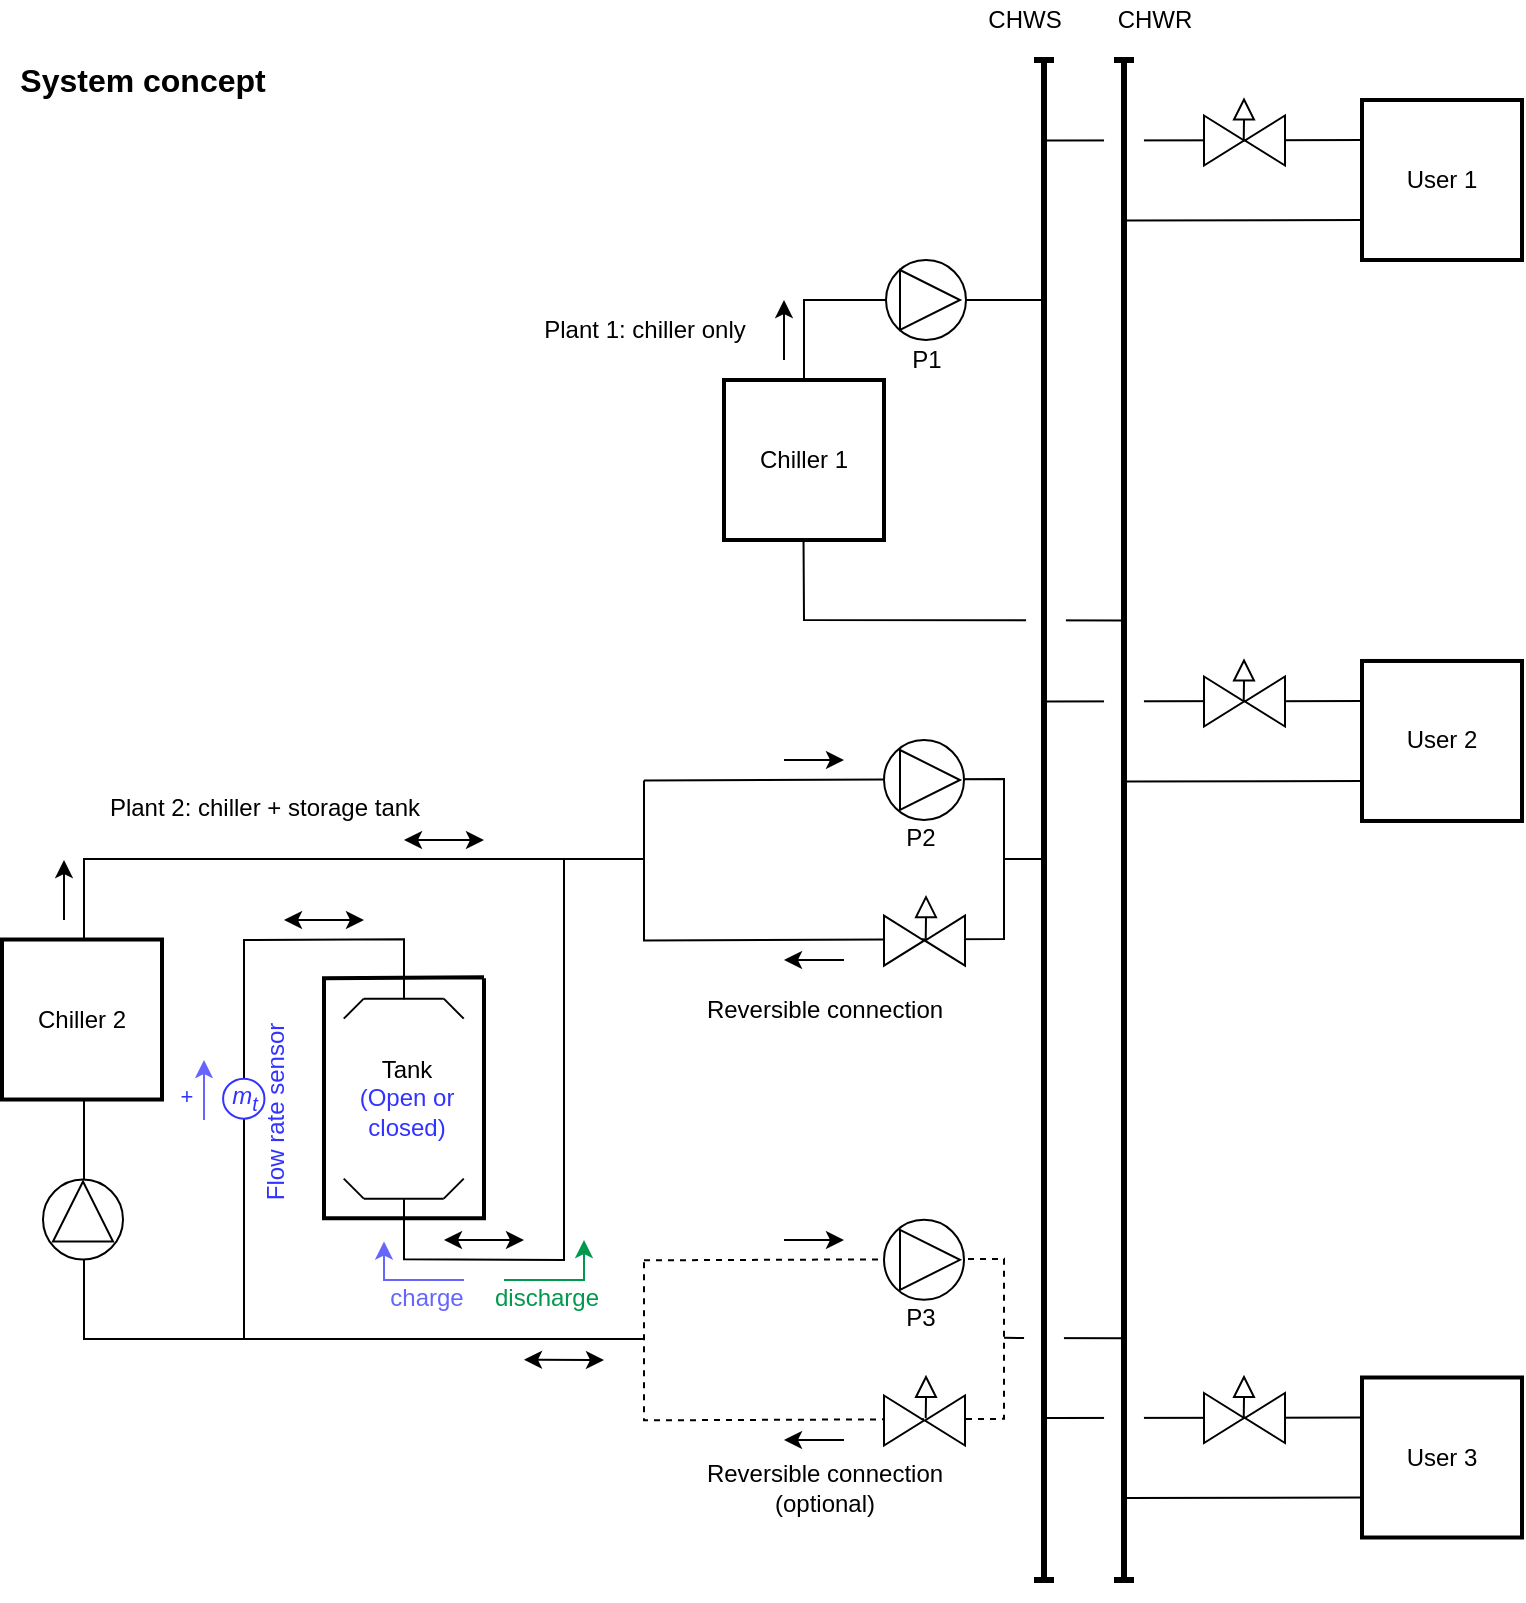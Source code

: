 <mxfile version="20.7.4" type="device"><diagram id="srBAZhQ2KLluDyzof_pd" name="Page-1"><mxGraphModel dx="1306" dy="854" grid="1" gridSize="10" guides="1" tooltips="1" connect="0" arrows="0" fold="1" page="1" pageScale="1" pageWidth="850" pageHeight="1100" math="0" shadow="0"><root><mxCell id="0"/><mxCell id="1" parent="0"/><mxCell id="leOEoYS6S4R7pkkn3L9B-14" value="" style="endArrow=none;html=1;rounded=0;" parent="1" edge="1"><mxGeometry width="50" height="50" relative="1" as="geometry"><mxPoint x="600" y="839.17" as="sourcePoint"/><mxPoint x="540" y="838.92" as="targetPoint"/></mxGeometry></mxCell><mxCell id="BSa8HZMP2vhrRjgxSio9-112" value="" style="endArrow=none;html=1;rounded=0;fontColor=#3333FF;strokeColor=#000000;exitX=0.497;exitY=0.998;exitDx=0;exitDy=0;exitPerimeter=0;" parent="1" source="BSa8HZMP2vhrRjgxSio9-109" edge="1"><mxGeometry width="50" height="50" relative="1" as="geometry"><mxPoint x="80" y="360.49" as="sourcePoint"/><mxPoint x="601" y="480.24" as="targetPoint"/><Array as="points"><mxPoint x="440" y="480"/></Array></mxGeometry></mxCell><mxCell id="o-ke0-PQv606wK6F_omq-90" value="&lt;b&gt;&lt;font style=&quot;font-size: 16px&quot;&gt;System concept&lt;/font&gt;&lt;/b&gt;" style="text;html=1;align=center;verticalAlign=middle;resizable=0;points=[];autosize=1;strokeColor=none;fillColor=none;strokeWidth=1;" parent="1" vertex="1"><mxGeometry x="39" y="200" width="140" height="20" as="geometry"/></mxCell><mxCell id="BSa8HZMP2vhrRjgxSio9-1" value="" style="endArrow=none;html=1;rounded=0;fontSize=16;strokeWidth=1;" parent="1" edge="1"><mxGeometry width="50" height="50" relative="1" as="geometry"><mxPoint x="219.87" y="669.33" as="sourcePoint"/><mxPoint x="259.87" y="669.33" as="targetPoint"/></mxGeometry></mxCell><mxCell id="BSa8HZMP2vhrRjgxSio9-2" value="" style="endArrow=none;html=1;rounded=0;fontSize=16;strokeWidth=1;" parent="1" edge="1"><mxGeometry width="50" height="50" relative="1" as="geometry"><mxPoint x="209.87" y="679.33" as="sourcePoint"/><mxPoint x="219.87" y="669.33" as="targetPoint"/></mxGeometry></mxCell><mxCell id="BSa8HZMP2vhrRjgxSio9-3" value="" style="endArrow=none;html=1;rounded=0;fontSize=16;strokeWidth=1;" parent="1" edge="1"><mxGeometry width="50" height="50" relative="1" as="geometry"><mxPoint x="259.87" y="669.33" as="sourcePoint"/><mxPoint x="259.87" y="669.33" as="targetPoint"/></mxGeometry></mxCell><mxCell id="BSa8HZMP2vhrRjgxSio9-4" value="" style="endArrow=none;html=1;rounded=0;fontSize=16;strokeWidth=1;" parent="1" edge="1"><mxGeometry width="50" height="50" relative="1" as="geometry"><mxPoint x="219.87" y="769.33" as="sourcePoint"/><mxPoint x="259.87" y="769.33" as="targetPoint"/></mxGeometry></mxCell><mxCell id="BSa8HZMP2vhrRjgxSio9-5" value="" style="endArrow=none;html=1;rounded=0;fontSize=16;strokeWidth=1;" parent="1" edge="1"><mxGeometry width="50" height="50" relative="1" as="geometry"><mxPoint x="259.87" y="769.33" as="sourcePoint"/><mxPoint x="269.87" y="759.33" as="targetPoint"/></mxGeometry></mxCell><mxCell id="BSa8HZMP2vhrRjgxSio9-6" value="" style="endArrow=none;html=1;rounded=0;fontSize=16;strokeWidth=1;" parent="1" edge="1"><mxGeometry width="50" height="50" relative="1" as="geometry"><mxPoint x="219.87" y="769.33" as="sourcePoint"/><mxPoint x="209.87" y="759.33" as="targetPoint"/></mxGeometry></mxCell><mxCell id="BSa8HZMP2vhrRjgxSio9-8" value="" style="endArrow=classic;html=1;rounded=0;strokeWidth=1;startArrow=classic;startFill=1;" parent="1" edge="1"><mxGeometry width="50" height="50" relative="1" as="geometry"><mxPoint x="240" y="590" as="sourcePoint"/><mxPoint x="280" y="590" as="targetPoint"/><Array as="points"/></mxGeometry></mxCell><mxCell id="BSa8HZMP2vhrRjgxSio9-11" value="" style="endArrow=none;html=1;rounded=0;" parent="1" edge="1"><mxGeometry width="50" height="50" relative="1" as="geometry"><mxPoint x="320" y="600" as="sourcePoint"/><mxPoint x="240" y="769.66" as="targetPoint"/><Array as="points"><mxPoint x="320" y="800"/><mxPoint x="240" y="799.66"/></Array></mxGeometry></mxCell><mxCell id="BSa8HZMP2vhrRjgxSio9-12" value="" style="endArrow=none;html=1;rounded=0;" parent="1" edge="1"><mxGeometry width="50" height="50" relative="1" as="geometry"><mxPoint x="240" y="669.66" as="sourcePoint"/><mxPoint x="160" y="840" as="targetPoint"/><Array as="points"><mxPoint x="240" y="639.66"/><mxPoint x="160" y="640"/></Array></mxGeometry></mxCell><mxCell id="BSa8HZMP2vhrRjgxSio9-13" value="discharge" style="text;html=1;align=center;verticalAlign=middle;resizable=0;points=[];autosize=1;strokeColor=none;fillColor=none;fontSize=12;fontColor=#00994D;rotation=0;" parent="1" vertex="1"><mxGeometry x="276" y="809.34" width="70" height="20" as="geometry"/></mxCell><mxCell id="BSa8HZMP2vhrRjgxSio9-14" value="" style="endArrow=none;html=1;rounded=0;fontSize=16;strokeWidth=1;" parent="1" edge="1"><mxGeometry width="50" height="50" relative="1" as="geometry"><mxPoint x="269.87" y="679.33" as="sourcePoint"/><mxPoint x="259.87" y="669.33" as="targetPoint"/></mxGeometry></mxCell><mxCell id="BSa8HZMP2vhrRjgxSio9-15" value="Chiller 2" style="rounded=0;whiteSpace=wrap;html=1;strokeWidth=2;" parent="1" vertex="1"><mxGeometry x="39" y="639.76" width="80" height="80" as="geometry"/></mxCell><mxCell id="BSa8HZMP2vhrRjgxSio9-16" value="" style="endArrow=classic;html=1;rounded=0;strokeWidth=1;" parent="1" edge="1"><mxGeometry width="50" height="50" relative="1" as="geometry"><mxPoint x="70" y="630" as="sourcePoint"/><mxPoint x="70" y="600" as="targetPoint"/><Array as="points"/></mxGeometry></mxCell><mxCell id="BSa8HZMP2vhrRjgxSio9-17" value="" style="endArrow=none;html=1;rounded=0;" parent="1" edge="1"><mxGeometry width="50" height="50" relative="1" as="geometry"><mxPoint x="360" y="599.51" as="sourcePoint"/><mxPoint x="80" y="639.51" as="targetPoint"/><Array as="points"><mxPoint x="80" y="599.51"/></Array></mxGeometry></mxCell><mxCell id="BSa8HZMP2vhrRjgxSio9-18" value="" style="endArrow=none;html=1;rounded=0;fontColor=#3333FF;strokeColor=#000000;" parent="1" edge="1"><mxGeometry width="50" height="50" relative="1" as="geometry"><mxPoint x="80" y="719.51" as="sourcePoint"/><mxPoint x="360" y="839.51" as="targetPoint"/><Array as="points"><mxPoint x="80" y="839.51"/></Array></mxGeometry></mxCell><mxCell id="BSa8HZMP2vhrRjgxSio9-19" value="" style="ellipse;whiteSpace=wrap;html=1;fontSize=16;strokeWidth=1;" parent="1" vertex="1"><mxGeometry x="59.5" y="759.76" width="40" height="40" as="geometry"/></mxCell><mxCell id="BSa8HZMP2vhrRjgxSio9-20" value="" style="triangle;whiteSpace=wrap;html=1;fontSize=16;strokeWidth=1;rotation=-90;" parent="1" vertex="1"><mxGeometry x="64.5" y="760.76" width="30" height="30" as="geometry"/></mxCell><mxCell id="BSa8HZMP2vhrRjgxSio9-24" value="" style="endArrow=none;html=1;rounded=0;strokeWidth=2;" parent="1" edge="1"><mxGeometry width="50" height="50" relative="1" as="geometry"><mxPoint x="280" y="659.09" as="sourcePoint"/><mxPoint x="280" y="658.66" as="targetPoint"/><Array as="points"><mxPoint x="280" y="779.09"/><mxPoint x="200" y="779.09"/><mxPoint x="200" y="659.09"/></Array></mxGeometry></mxCell><mxCell id="BSa8HZMP2vhrRjgxSio9-25" value="Tank&lt;br&gt;&lt;font color=&quot;#3333ff&quot;&gt;(Open or&lt;br&gt;closed)&lt;/font&gt;" style="text;html=1;align=center;verticalAlign=middle;resizable=0;points=[];autosize=1;strokeColor=none;fillColor=none;" parent="1" vertex="1"><mxGeometry x="206.37" y="689.33" width="70" height="60" as="geometry"/></mxCell><mxCell id="BSa8HZMP2vhrRjgxSio9-26" value="" style="endArrow=classic;html=1;rounded=0;strokeWidth=1;startArrow=classic;startFill=1;" parent="1" edge="1"><mxGeometry width="50" height="50" relative="1" as="geometry"><mxPoint x="300" y="849.84" as="sourcePoint"/><mxPoint x="340" y="850" as="targetPoint"/><Array as="points"/></mxGeometry></mxCell><mxCell id="BSa8HZMP2vhrRjgxSio9-28" value="" style="endArrow=classic;html=1;rounded=0;strokeWidth=1;startArrow=classic;startFill=1;" parent="1" edge="1"><mxGeometry width="50" height="50" relative="1" as="geometry"><mxPoint x="180" y="630" as="sourcePoint"/><mxPoint x="220" y="630" as="targetPoint"/><Array as="points"/></mxGeometry></mxCell><mxCell id="BSa8HZMP2vhrRjgxSio9-29" value="" style="endArrow=classic;html=1;rounded=0;strokeWidth=1;startArrow=classic;startFill=1;" parent="1" edge="1"><mxGeometry width="50" height="50" relative="1" as="geometry"><mxPoint x="260" y="790" as="sourcePoint"/><mxPoint x="300" y="790" as="targetPoint"/><Array as="points"/></mxGeometry></mxCell><mxCell id="BSa8HZMP2vhrRjgxSio9-30" value="" style="endArrow=classic;html=1;rounded=0;fontSize=12;fontColor=#6666FF;strokeColor=#6666FF;strokeWidth=1;" parent="1" edge="1"><mxGeometry width="50" height="50" relative="1" as="geometry"><mxPoint x="270" y="810" as="sourcePoint"/><mxPoint x="230" y="790.76" as="targetPoint"/><Array as="points"><mxPoint x="230" y="810"/></Array></mxGeometry></mxCell><mxCell id="BSa8HZMP2vhrRjgxSio9-31" value="charge" style="text;html=1;align=center;verticalAlign=middle;resizable=0;points=[];autosize=1;strokeColor=none;fillColor=none;fontSize=12;fontColor=#6666FF;rotation=0;" parent="1" vertex="1"><mxGeometry x="226" y="809.34" width="50" height="20" as="geometry"/></mxCell><mxCell id="BSa8HZMP2vhrRjgxSio9-33" value="" style="endArrow=classic;html=1;rounded=0;fontSize=12;fontColor=#6666FF;strokeColor=#00994D;strokeWidth=1;" parent="1" edge="1"><mxGeometry width="50" height="50" relative="1" as="geometry"><mxPoint x="290" y="810" as="sourcePoint"/><mxPoint x="330" y="790" as="targetPoint"/><Array as="points"><mxPoint x="330" y="810"/></Array></mxGeometry></mxCell><mxCell id="BSa8HZMP2vhrRjgxSio9-34" value="" style="endArrow=classic;html=1;rounded=0;fontSize=12;fontColor=#6666FF;strokeColor=#6666FF;strokeWidth=1;" parent="1" edge="1"><mxGeometry width="50" height="50" relative="1" as="geometry"><mxPoint x="140" y="730" as="sourcePoint"/><mxPoint x="140" y="700" as="targetPoint"/><Array as="points"><mxPoint x="140" y="730"/></Array></mxGeometry></mxCell><mxCell id="BSa8HZMP2vhrRjgxSio9-35" value="+" style="edgeLabel;html=1;align=center;verticalAlign=middle;resizable=0;points=[];fontColor=#3333FF;" parent="BSa8HZMP2vhrRjgxSio9-34" vertex="1" connectable="0"><mxGeometry x="-0.441" y="-1" relative="1" as="geometry"><mxPoint x="-10" y="-4" as="offset"/></mxGeometry></mxCell><mxCell id="BSa8HZMP2vhrRjgxSio9-38" value="&lt;i&gt;m&lt;sub&gt;t&lt;/sub&gt;&lt;/i&gt;" style="ellipse;whiteSpace=wrap;html=1;fontColor=#3333FF;strokeColor=#3333FF;fillColor=default;" parent="1" vertex="1"><mxGeometry x="149.54" y="709.33" width="20.69" height="20" as="geometry"/></mxCell><mxCell id="BSa8HZMP2vhrRjgxSio9-39" value="Flow rate sensor" style="text;html=1;align=center;verticalAlign=middle;resizable=0;points=[];autosize=1;strokeColor=none;fillColor=none;fontColor=#3333FF;rotation=-90;" parent="1" vertex="1"><mxGeometry x="126.0" y="716.24" width="100" height="20" as="geometry"/></mxCell><mxCell id="BSa8HZMP2vhrRjgxSio9-86" value="" style="endArrow=none;html=1;rounded=0;" parent="1" edge="1"><mxGeometry width="50" height="50" relative="1" as="geometry"><mxPoint x="360" y="560.25" as="sourcePoint"/><mxPoint x="360" y="560.25" as="targetPoint"/><Array as="points"><mxPoint x="540" y="559.51"/><mxPoint x="540" y="639.51"/><mxPoint x="360" y="640.25"/></Array></mxGeometry></mxCell><mxCell id="BSa8HZMP2vhrRjgxSio9-87" value="" style="endArrow=none;html=1;rounded=0;" parent="1" edge="1"><mxGeometry width="50" height="50" relative="1" as="geometry"><mxPoint x="560" y="599.51" as="sourcePoint"/><mxPoint x="540" y="599.51" as="targetPoint"/></mxGeometry></mxCell><mxCell id="BSa8HZMP2vhrRjgxSio9-88" value="" style="triangle;whiteSpace=wrap;html=1;fontSize=16;strokeWidth=1;rotation=0;" parent="1" vertex="1"><mxGeometry x="480" y="627.82" width="20" height="25" as="geometry"/></mxCell><mxCell id="BSa8HZMP2vhrRjgxSio9-91" value="" style="triangle;whiteSpace=wrap;html=1;fontSize=16;strokeWidth=1;rotation=-180;" parent="1" vertex="1"><mxGeometry x="500.5" y="627.82" width="20" height="25" as="geometry"/></mxCell><mxCell id="BSa8HZMP2vhrRjgxSio9-94" value="" style="ellipse;whiteSpace=wrap;html=1;fontSize=16;strokeWidth=1;" parent="1" vertex="1"><mxGeometry x="480" y="540.0" width="40" height="40" as="geometry"/></mxCell><mxCell id="BSa8HZMP2vhrRjgxSio9-95" value="" style="triangle;whiteSpace=wrap;html=1;fontSize=16;strokeWidth=1;rotation=0;" parent="1" vertex="1"><mxGeometry x="488" y="545.0" width="30" height="30" as="geometry"/></mxCell><mxCell id="BSa8HZMP2vhrRjgxSio9-109" value="Chiller 1" style="rounded=0;whiteSpace=wrap;html=1;strokeWidth=2;" parent="1" vertex="1"><mxGeometry x="400" y="360" width="80" height="80" as="geometry"/></mxCell><mxCell id="BSa8HZMP2vhrRjgxSio9-110" value="" style="endArrow=classic;html=1;rounded=0;strokeWidth=1;" parent="1" edge="1"><mxGeometry width="50" height="50" relative="1" as="geometry"><mxPoint x="430" y="350.0" as="sourcePoint"/><mxPoint x="430" y="320" as="targetPoint"/><Array as="points"/></mxGeometry></mxCell><mxCell id="BSa8HZMP2vhrRjgxSio9-111" value="" style="endArrow=none;html=1;rounded=0;" parent="1" edge="1"><mxGeometry width="50" height="50" relative="1" as="geometry"><mxPoint x="560" y="320" as="sourcePoint"/><mxPoint x="440" y="360" as="targetPoint"/><Array as="points"><mxPoint x="440" y="320"/></Array></mxGeometry></mxCell><mxCell id="BSa8HZMP2vhrRjgxSio9-136" value="" style="ellipse;whiteSpace=wrap;html=1;fontSize=16;strokeWidth=1;" parent="1" vertex="1"><mxGeometry x="481" y="300" width="40" height="40" as="geometry"/></mxCell><mxCell id="BSa8HZMP2vhrRjgxSio9-137" value="" style="triangle;whiteSpace=wrap;html=1;fontSize=16;strokeWidth=1;rotation=0;" parent="1" vertex="1"><mxGeometry x="488" y="305" width="30" height="30" as="geometry"/></mxCell><mxCell id="BSa8HZMP2vhrRjgxSio9-140" value="" style="endArrow=classic;html=1;rounded=0;strokeWidth=1;" parent="1" edge="1"><mxGeometry width="50" height="50" relative="1" as="geometry"><mxPoint x="460" y="650" as="sourcePoint"/><mxPoint x="430" y="650" as="targetPoint"/><Array as="points"/></mxGeometry></mxCell><mxCell id="BSa8HZMP2vhrRjgxSio9-142" value="" style="ellipse;whiteSpace=wrap;html=1;aspect=fixed;strokeColor=none;" parent="1" vertex="1"><mxGeometry x="551" y="470.49" width="20" height="20" as="geometry"/></mxCell><mxCell id="BSa8HZMP2vhrRjgxSio9-144" value="" style="ellipse;whiteSpace=wrap;html=1;aspect=fixed;strokeColor=none;" parent="1" vertex="1"><mxGeometry x="550" y="829.34" width="20" height="20" as="geometry"/></mxCell><mxCell id="BSa8HZMP2vhrRjgxSio9-97" value="" style="endArrow=baseDash;html=1;rounded=0;strokeWidth=3;startArrow=baseDash;startFill=0;endFill=0;" parent="1" edge="1"><mxGeometry width="50" height="50" relative="1" as="geometry"><mxPoint x="560" y="960" as="sourcePoint"/><mxPoint x="560" y="200" as="targetPoint"/></mxGeometry></mxCell><mxCell id="BSa8HZMP2vhrRjgxSio9-147" value="" style="endArrow=none;html=1;rounded=0;" parent="1" edge="1"><mxGeometry width="50" height="50" relative="1" as="geometry"><mxPoint x="720" y="240" as="sourcePoint"/><mxPoint x="560" y="240.25" as="targetPoint"/></mxGeometry></mxCell><mxCell id="BSa8HZMP2vhrRjgxSio9-148" value="" style="endArrow=none;html=1;rounded=0;" parent="1" edge="1"><mxGeometry width="50" height="50" relative="1" as="geometry"><mxPoint x="720" y="280" as="sourcePoint"/><mxPoint x="600" y="280.25" as="targetPoint"/></mxGeometry></mxCell><mxCell id="BSa8HZMP2vhrRjgxSio9-149" value="" style="ellipse;whiteSpace=wrap;html=1;aspect=fixed;strokeColor=none;" parent="1" vertex="1"><mxGeometry x="590" y="230.25" width="20" height="20" as="geometry"/></mxCell><mxCell id="BSa8HZMP2vhrRjgxSio9-157" value="User 1" style="rounded=0;whiteSpace=wrap;html=1;strokeWidth=2;" parent="1" vertex="1"><mxGeometry x="719" y="220" width="80" height="80" as="geometry"/></mxCell><mxCell id="BSa8HZMP2vhrRjgxSio9-166" value="CHWS" style="text;html=1;align=center;verticalAlign=middle;resizable=0;points=[];autosize=1;strokeColor=none;fillColor=none;" parent="1" vertex="1"><mxGeometry x="525" y="170" width="50" height="20" as="geometry"/></mxCell><mxCell id="BSa8HZMP2vhrRjgxSio9-167" value="CHWR" style="text;html=1;align=center;verticalAlign=middle;resizable=0;points=[];autosize=1;strokeColor=none;fillColor=none;" parent="1" vertex="1"><mxGeometry x="590" y="170" width="50" height="20" as="geometry"/></mxCell><mxCell id="BSa8HZMP2vhrRjgxSio9-174" value="P2" style="text;html=1;align=center;verticalAlign=middle;resizable=0;points=[];autosize=1;strokeColor=none;fillColor=none;" parent="1" vertex="1"><mxGeometry x="483" y="579" width="30" height="20" as="geometry"/></mxCell><mxCell id="BSa8HZMP2vhrRjgxSio9-175" value="" style="triangle;whiteSpace=wrap;html=1;fontSize=16;strokeWidth=1;rotation=0;" parent="1" vertex="1"><mxGeometry x="640" y="227.75" width="20" height="25" as="geometry"/></mxCell><mxCell id="BSa8HZMP2vhrRjgxSio9-176" value="" style="triangle;whiteSpace=wrap;html=1;fontSize=16;strokeWidth=1;rotation=-180;" parent="1" vertex="1"><mxGeometry x="660.5" y="227.75" width="20" height="25" as="geometry"/></mxCell><mxCell id="BSa8HZMP2vhrRjgxSio9-177" value="" style="endArrow=none;html=1;rounded=0;entryX=0.993;entryY=0.507;entryDx=0;entryDy=0;entryPerimeter=0;" parent="1" target="BSa8HZMP2vhrRjgxSio9-175" edge="1"><mxGeometry width="50" height="50" relative="1" as="geometry"><mxPoint x="660" y="230" as="sourcePoint"/><mxPoint x="430" y="350" as="targetPoint"/></mxGeometry></mxCell><mxCell id="BSa8HZMP2vhrRjgxSio9-178" value="" style="triangle;whiteSpace=wrap;html=1;fontSize=16;strokeWidth=1;rotation=-90;" parent="1" vertex="1"><mxGeometry x="655" y="219.75" width="10" height="10" as="geometry"/></mxCell><mxCell id="BSa8HZMP2vhrRjgxSio9-179" value="" style="endArrow=none;html=1;rounded=0;" parent="1" edge="1"><mxGeometry width="50" height="50" relative="1" as="geometry"><mxPoint x="720" y="520.49" as="sourcePoint"/><mxPoint x="560" y="520.74" as="targetPoint"/></mxGeometry></mxCell><mxCell id="BSa8HZMP2vhrRjgxSio9-180" value="" style="endArrow=none;html=1;rounded=0;" parent="1" edge="1"><mxGeometry width="50" height="50" relative="1" as="geometry"><mxPoint x="720" y="560.49" as="sourcePoint"/><mxPoint x="600" y="560.74" as="targetPoint"/></mxGeometry></mxCell><mxCell id="BSa8HZMP2vhrRjgxSio9-181" value="" style="ellipse;whiteSpace=wrap;html=1;aspect=fixed;strokeColor=none;" parent="1" vertex="1"><mxGeometry x="590" y="510.74" width="20" height="20" as="geometry"/></mxCell><mxCell id="BSa8HZMP2vhrRjgxSio9-182" value="User 2" style="rounded=0;whiteSpace=wrap;html=1;strokeWidth=2;" parent="1" vertex="1"><mxGeometry x="719" y="500.49" width="80" height="80" as="geometry"/></mxCell><mxCell id="BSa8HZMP2vhrRjgxSio9-183" value="" style="triangle;whiteSpace=wrap;html=1;fontSize=16;strokeWidth=1;rotation=0;" parent="1" vertex="1"><mxGeometry x="640" y="508.24" width="20" height="25" as="geometry"/></mxCell><mxCell id="BSa8HZMP2vhrRjgxSio9-184" value="" style="triangle;whiteSpace=wrap;html=1;fontSize=16;strokeWidth=1;rotation=-180;" parent="1" vertex="1"><mxGeometry x="660.5" y="508.24" width="20" height="25" as="geometry"/></mxCell><mxCell id="BSa8HZMP2vhrRjgxSio9-185" value="" style="endArrow=none;html=1;rounded=0;entryX=0.993;entryY=0.507;entryDx=0;entryDy=0;entryPerimeter=0;" parent="1" target="BSa8HZMP2vhrRjgxSio9-183" edge="1"><mxGeometry width="50" height="50" relative="1" as="geometry"><mxPoint x="660" y="510.49" as="sourcePoint"/><mxPoint x="430" y="630.49" as="targetPoint"/></mxGeometry></mxCell><mxCell id="BSa8HZMP2vhrRjgxSio9-186" value="" style="triangle;whiteSpace=wrap;html=1;fontSize=16;strokeWidth=1;rotation=-90;" parent="1" vertex="1"><mxGeometry x="655" y="500.24" width="10" height="10" as="geometry"/></mxCell><mxCell id="BSa8HZMP2vhrRjgxSio9-187" value="" style="endArrow=none;html=1;rounded=0;" parent="1" edge="1"><mxGeometry width="50" height="50" relative="1" as="geometry"><mxPoint x="720" y="878.75" as="sourcePoint"/><mxPoint x="560" y="879" as="targetPoint"/></mxGeometry></mxCell><mxCell id="BSa8HZMP2vhrRjgxSio9-188" value="" style="endArrow=none;html=1;rounded=0;" parent="1" edge="1"><mxGeometry width="50" height="50" relative="1" as="geometry"><mxPoint x="720" y="918.75" as="sourcePoint"/><mxPoint x="600" y="919" as="targetPoint"/></mxGeometry></mxCell><mxCell id="BSa8HZMP2vhrRjgxSio9-189" value="" style="ellipse;whiteSpace=wrap;html=1;aspect=fixed;strokeColor=none;" parent="1" vertex="1"><mxGeometry x="590" y="869" width="20" height="20" as="geometry"/></mxCell><mxCell id="BSa8HZMP2vhrRjgxSio9-190" value="User 3" style="rounded=0;whiteSpace=wrap;html=1;strokeWidth=2;" parent="1" vertex="1"><mxGeometry x="719" y="858.75" width="80" height="80" as="geometry"/></mxCell><mxCell id="BSa8HZMP2vhrRjgxSio9-191" value="" style="triangle;whiteSpace=wrap;html=1;fontSize=16;strokeWidth=1;rotation=0;" parent="1" vertex="1"><mxGeometry x="640" y="866.5" width="20" height="25" as="geometry"/></mxCell><mxCell id="BSa8HZMP2vhrRjgxSio9-192" value="" style="triangle;whiteSpace=wrap;html=1;fontSize=16;strokeWidth=1;rotation=-180;" parent="1" vertex="1"><mxGeometry x="660.5" y="866.5" width="20" height="25" as="geometry"/></mxCell><mxCell id="BSa8HZMP2vhrRjgxSio9-193" value="" style="endArrow=none;html=1;rounded=0;entryX=0.993;entryY=0.507;entryDx=0;entryDy=0;entryPerimeter=0;" parent="1" target="BSa8HZMP2vhrRjgxSio9-191" edge="1"><mxGeometry width="50" height="50" relative="1" as="geometry"><mxPoint x="660" y="868.75" as="sourcePoint"/><mxPoint x="430" y="988.75" as="targetPoint"/></mxGeometry></mxCell><mxCell id="BSa8HZMP2vhrRjgxSio9-194" value="" style="triangle;whiteSpace=wrap;html=1;fontSize=16;strokeWidth=1;rotation=-90;" parent="1" vertex="1"><mxGeometry x="655" y="858.5" width="10" height="10" as="geometry"/></mxCell><mxCell id="BSa8HZMP2vhrRjgxSio9-141" value="" style="endArrow=baseDash;html=1;rounded=0;strokeWidth=3;startArrow=baseDash;startFill=0;endFill=0;" parent="1" edge="1"><mxGeometry width="50" height="50" relative="1" as="geometry"><mxPoint x="600" y="960" as="sourcePoint"/><mxPoint x="600" y="200" as="targetPoint"/></mxGeometry></mxCell><mxCell id="BSa8HZMP2vhrRjgxSio9-195" value="P1" style="text;html=1;align=center;verticalAlign=middle;resizable=0;points=[];autosize=1;strokeColor=none;fillColor=none;" parent="1" vertex="1"><mxGeometry x="486" y="340" width="30" height="20" as="geometry"/></mxCell><mxCell id="VQMmPUKcLrhdwBeJST3M-9" value="" style="endArrow=none;html=1;rounded=0;entryX=0.993;entryY=0.507;entryDx=0;entryDy=0;entryPerimeter=0;" parent="1" edge="1"><mxGeometry width="50" height="50" relative="1" as="geometry"><mxPoint x="501" y="628.83" as="sourcePoint"/><mxPoint x="500.86" y="639.255" as="targetPoint"/></mxGeometry></mxCell><mxCell id="VQMmPUKcLrhdwBeJST3M-10" value="" style="triangle;whiteSpace=wrap;html=1;fontSize=16;strokeWidth=1;rotation=-90;" parent="1" vertex="1"><mxGeometry x="496" y="618.58" width="10" height="10" as="geometry"/></mxCell><mxCell id="VQMmPUKcLrhdwBeJST3M-19" value="Plant 1: chiller only" style="text;html=1;align=center;verticalAlign=middle;resizable=0;points=[];autosize=1;strokeColor=none;fillColor=none;" parent="1" vertex="1"><mxGeometry x="300" y="320" width="120" height="30" as="geometry"/></mxCell><mxCell id="VQMmPUKcLrhdwBeJST3M-20" value="Plant 2: chiller + storage tank" style="text;html=1;align=center;verticalAlign=middle;resizable=0;points=[];autosize=1;strokeColor=none;fillColor=none;" parent="1" vertex="1"><mxGeometry x="80" y="559.34" width="180" height="30" as="geometry"/></mxCell><mxCell id="leOEoYS6S4R7pkkn3L9B-1" value="" style="endArrow=classic;html=1;rounded=0;strokeWidth=1;" parent="1" edge="1"><mxGeometry width="50" height="50" relative="1" as="geometry"><mxPoint x="430" y="550" as="sourcePoint"/><mxPoint x="460" y="550" as="targetPoint"/><Array as="points"/></mxGeometry></mxCell><mxCell id="leOEoYS6S4R7pkkn3L9B-2" value="Reversible connection" style="text;html=1;align=center;verticalAlign=middle;resizable=0;points=[];autosize=1;strokeColor=none;fillColor=none;" parent="1" vertex="1"><mxGeometry x="380" y="659.51" width="140" height="30" as="geometry"/></mxCell><mxCell id="leOEoYS6S4R7pkkn3L9B-3" value="" style="endArrow=none;html=1;rounded=0;dashed=1;" parent="1" edge="1"><mxGeometry width="50" height="50" relative="1" as="geometry"><mxPoint x="360" y="800.17" as="sourcePoint"/><mxPoint x="360" y="800.17" as="targetPoint"/><Array as="points"><mxPoint x="540" y="799.43"/><mxPoint x="540" y="879.43"/><mxPoint x="360" y="880.17"/></Array></mxGeometry></mxCell><mxCell id="leOEoYS6S4R7pkkn3L9B-4" value="" style="triangle;whiteSpace=wrap;html=1;fontSize=16;strokeWidth=1;rotation=0;" parent="1" vertex="1"><mxGeometry x="480" y="867.74" width="20" height="25" as="geometry"/></mxCell><mxCell id="leOEoYS6S4R7pkkn3L9B-5" value="" style="triangle;whiteSpace=wrap;html=1;fontSize=16;strokeWidth=1;rotation=-180;" parent="1" vertex="1"><mxGeometry x="500.5" y="867.74" width="20" height="25" as="geometry"/></mxCell><mxCell id="leOEoYS6S4R7pkkn3L9B-6" value="" style="ellipse;whiteSpace=wrap;html=1;fontSize=16;strokeWidth=1;" parent="1" vertex="1"><mxGeometry x="480" y="779.92" width="40" height="40" as="geometry"/></mxCell><mxCell id="leOEoYS6S4R7pkkn3L9B-7" value="" style="triangle;whiteSpace=wrap;html=1;fontSize=16;strokeWidth=1;rotation=0;" parent="1" vertex="1"><mxGeometry x="488" y="784.92" width="30" height="30" as="geometry"/></mxCell><mxCell id="leOEoYS6S4R7pkkn3L9B-8" value="" style="endArrow=classic;html=1;rounded=0;strokeWidth=1;" parent="1" edge="1"><mxGeometry width="50" height="50" relative="1" as="geometry"><mxPoint x="460" y="890" as="sourcePoint"/><mxPoint x="430" y="890" as="targetPoint"/><Array as="points"/></mxGeometry></mxCell><mxCell id="leOEoYS6S4R7pkkn3L9B-9" value="P3" style="text;html=1;align=center;verticalAlign=middle;resizable=0;points=[];autosize=1;strokeColor=none;fillColor=none;" parent="1" vertex="1"><mxGeometry x="478" y="813.92" width="40" height="30" as="geometry"/></mxCell><mxCell id="leOEoYS6S4R7pkkn3L9B-10" value="" style="endArrow=none;html=1;rounded=0;entryX=0.993;entryY=0.507;entryDx=0;entryDy=0;entryPerimeter=0;" parent="1" edge="1"><mxGeometry width="50" height="50" relative="1" as="geometry"><mxPoint x="501" y="868.75" as="sourcePoint"/><mxPoint x="500.86" y="879.175" as="targetPoint"/></mxGeometry></mxCell><mxCell id="leOEoYS6S4R7pkkn3L9B-11" value="" style="triangle;whiteSpace=wrap;html=1;fontSize=16;strokeWidth=1;rotation=-90;" parent="1" vertex="1"><mxGeometry x="496" y="858.5" width="10" height="10" as="geometry"/></mxCell><mxCell id="leOEoYS6S4R7pkkn3L9B-12" value="" style="endArrow=classic;html=1;rounded=0;strokeWidth=1;" parent="1" edge="1"><mxGeometry width="50" height="50" relative="1" as="geometry"><mxPoint x="430" y="790" as="sourcePoint"/><mxPoint x="460" y="790" as="targetPoint"/><Array as="points"/></mxGeometry></mxCell><mxCell id="leOEoYS6S4R7pkkn3L9B-13" value="Reversible connection&lt;br&gt;(optional)" style="text;html=1;align=center;verticalAlign=middle;resizable=0;points=[];autosize=1;strokeColor=none;fillColor=none;" parent="1" vertex="1"><mxGeometry x="380" y="894.43" width="140" height="40" as="geometry"/></mxCell></root></mxGraphModel></diagram></mxfile>